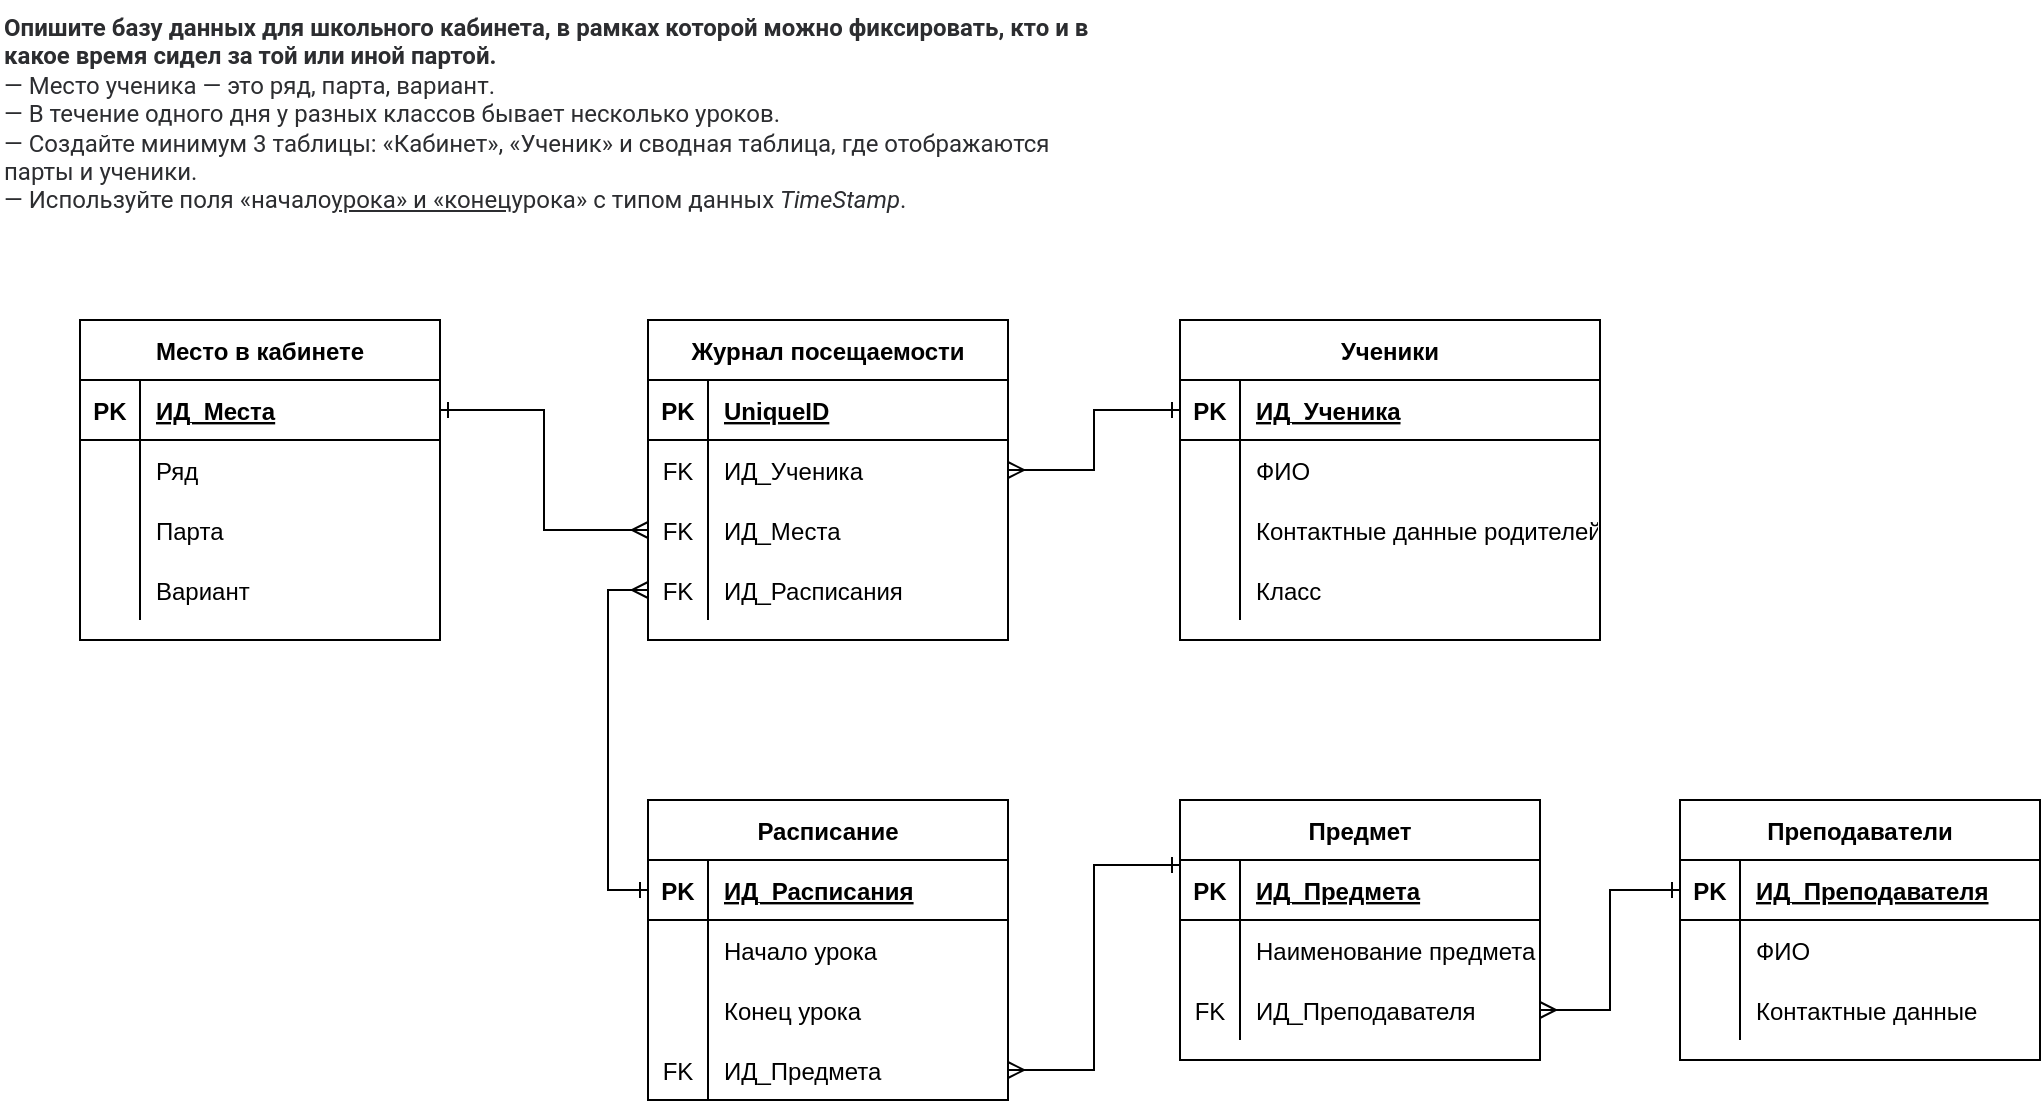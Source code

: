 <mxfile version="20.1.1" type="device"><diagram id="tl3mq_B2hTgSXuP9o2c3" name="Page-1"><mxGraphModel dx="1038" dy="575" grid="1" gridSize="10" guides="1" tooltips="1" connect="1" arrows="1" fold="1" page="1" pageScale="1" pageWidth="827" pageHeight="1169" math="0" shadow="0"><root><mxCell id="0"/><mxCell id="1" parent="0"/><mxCell id="oQSFJZgFtgHP_yMY68lJ-1" value="&lt;p style=&quot;box-sizing: border-box; margin: 0px; font-weight: 400; color: rgb(44, 45, 48); font-family: Roboto, &amp;quot;San Francisco&amp;quot;, &amp;quot;Helvetica Neue&amp;quot;, Helvetica, Arial; font-style: normal; font-variant-ligatures: normal; font-variant-caps: normal; letter-spacing: normal; orphans: 2; text-align: start; text-indent: 0px; text-transform: none; widows: 2; word-spacing: 0px; -webkit-text-stroke-width: 0px; background-color: rgb(255, 255, 255); text-decoration-thickness: initial; text-decoration-style: initial; text-decoration-color: initial;&quot;&gt;&lt;strong style=&quot;box-sizing: border-box; font-weight: 700;&quot;&gt;&lt;font style=&quot;font-size: 12px;&quot;&gt;Опишите базу данных для школьного кабинета, в рамках которой можно фиксировать, кто и в какое время сидел за той или иной партой.&lt;/font&gt;&lt;/strong&gt;&lt;/p&gt;&lt;p style=&quot;box-sizing: border-box; margin: 0px; font-weight: 400; color: rgb(44, 45, 48); font-family: Roboto, &amp;quot;San Francisco&amp;quot;, &amp;quot;Helvetica Neue&amp;quot;, Helvetica, Arial; font-style: normal; font-variant-ligatures: normal; font-variant-caps: normal; letter-spacing: normal; orphans: 2; text-align: start; text-indent: 0px; text-transform: none; widows: 2; word-spacing: 0px; -webkit-text-stroke-width: 0px; background-color: rgb(255, 255, 255); text-decoration-thickness: initial; text-decoration-style: initial; text-decoration-color: initial;&quot;&gt;&lt;font style=&quot;font-size: 12px;&quot;&gt;— Место ученика — это ряд, парта, вариант.&lt;br style=&quot;box-sizing: border-box;&quot;&gt;— В течение одного дня у разных классов бывает несколько уроков.&lt;br style=&quot;box-sizing: border-box;&quot;&gt;— Создайте минимум 3 таблицы: «Кабинет», «Ученик» и сводная таблица, где отображаются парты и ученики.&lt;br style=&quot;box-sizing: border-box;&quot;&gt;— Используйте поля «начало&lt;u style=&quot;box-sizing: border-box;&quot;&gt;урока» и «конец&lt;/u&gt;урока» с типом данных&amp;nbsp;&lt;em style=&quot;box-sizing: border-box;&quot;&gt;TimeStamp&lt;/em&gt;.&lt;/font&gt;&lt;/p&gt;" style="text;whiteSpace=wrap;html=1;" vertex="1" parent="1"><mxGeometry width="560" height="110" as="geometry"/></mxCell><mxCell id="oQSFJZgFtgHP_yMY68lJ-2" value="Место в кабинете" style="shape=table;startSize=30;container=1;collapsible=1;childLayout=tableLayout;fixedRows=1;rowLines=0;fontStyle=1;align=center;resizeLast=1;fontSize=12;" vertex="1" parent="1"><mxGeometry x="40" y="160" width="180" height="160" as="geometry"/></mxCell><mxCell id="oQSFJZgFtgHP_yMY68lJ-3" value="" style="shape=tableRow;horizontal=0;startSize=0;swimlaneHead=0;swimlaneBody=0;fillColor=none;collapsible=0;dropTarget=0;points=[[0,0.5],[1,0.5]];portConstraint=eastwest;top=0;left=0;right=0;bottom=1;fontSize=12;" vertex="1" parent="oQSFJZgFtgHP_yMY68lJ-2"><mxGeometry y="30" width="180" height="30" as="geometry"/></mxCell><mxCell id="oQSFJZgFtgHP_yMY68lJ-4" value="PK" style="shape=partialRectangle;connectable=0;fillColor=none;top=0;left=0;bottom=0;right=0;fontStyle=1;overflow=hidden;fontSize=12;" vertex="1" parent="oQSFJZgFtgHP_yMY68lJ-3"><mxGeometry width="30" height="30" as="geometry"><mxRectangle width="30" height="30" as="alternateBounds"/></mxGeometry></mxCell><mxCell id="oQSFJZgFtgHP_yMY68lJ-5" value="ИД_Места" style="shape=partialRectangle;connectable=0;fillColor=none;top=0;left=0;bottom=0;right=0;align=left;spacingLeft=6;fontStyle=5;overflow=hidden;fontSize=12;" vertex="1" parent="oQSFJZgFtgHP_yMY68lJ-3"><mxGeometry x="30" width="150" height="30" as="geometry"><mxRectangle width="150" height="30" as="alternateBounds"/></mxGeometry></mxCell><mxCell id="oQSFJZgFtgHP_yMY68lJ-6" value="" style="shape=tableRow;horizontal=0;startSize=0;swimlaneHead=0;swimlaneBody=0;fillColor=none;collapsible=0;dropTarget=0;points=[[0,0.5],[1,0.5]];portConstraint=eastwest;top=0;left=0;right=0;bottom=0;fontSize=12;" vertex="1" parent="oQSFJZgFtgHP_yMY68lJ-2"><mxGeometry y="60" width="180" height="30" as="geometry"/></mxCell><mxCell id="oQSFJZgFtgHP_yMY68lJ-7" value="" style="shape=partialRectangle;connectable=0;fillColor=none;top=0;left=0;bottom=0;right=0;editable=1;overflow=hidden;fontSize=12;" vertex="1" parent="oQSFJZgFtgHP_yMY68lJ-6"><mxGeometry width="30" height="30" as="geometry"><mxRectangle width="30" height="30" as="alternateBounds"/></mxGeometry></mxCell><mxCell id="oQSFJZgFtgHP_yMY68lJ-8" value="Ряд" style="shape=partialRectangle;connectable=0;fillColor=none;top=0;left=0;bottom=0;right=0;align=left;spacingLeft=6;overflow=hidden;fontSize=12;" vertex="1" parent="oQSFJZgFtgHP_yMY68lJ-6"><mxGeometry x="30" width="150" height="30" as="geometry"><mxRectangle width="150" height="30" as="alternateBounds"/></mxGeometry></mxCell><mxCell id="oQSFJZgFtgHP_yMY68lJ-9" value="" style="shape=tableRow;horizontal=0;startSize=0;swimlaneHead=0;swimlaneBody=0;fillColor=none;collapsible=0;dropTarget=0;points=[[0,0.5],[1,0.5]];portConstraint=eastwest;top=0;left=0;right=0;bottom=0;fontSize=12;" vertex="1" parent="oQSFJZgFtgHP_yMY68lJ-2"><mxGeometry y="90" width="180" height="30" as="geometry"/></mxCell><mxCell id="oQSFJZgFtgHP_yMY68lJ-10" value="" style="shape=partialRectangle;connectable=0;fillColor=none;top=0;left=0;bottom=0;right=0;editable=1;overflow=hidden;fontSize=12;" vertex="1" parent="oQSFJZgFtgHP_yMY68lJ-9"><mxGeometry width="30" height="30" as="geometry"><mxRectangle width="30" height="30" as="alternateBounds"/></mxGeometry></mxCell><mxCell id="oQSFJZgFtgHP_yMY68lJ-11" value="Парта" style="shape=partialRectangle;connectable=0;fillColor=none;top=0;left=0;bottom=0;right=0;align=left;spacingLeft=6;overflow=hidden;fontSize=12;" vertex="1" parent="oQSFJZgFtgHP_yMY68lJ-9"><mxGeometry x="30" width="150" height="30" as="geometry"><mxRectangle width="150" height="30" as="alternateBounds"/></mxGeometry></mxCell><mxCell id="oQSFJZgFtgHP_yMY68lJ-71" value="" style="shape=tableRow;horizontal=0;startSize=0;swimlaneHead=0;swimlaneBody=0;fillColor=none;collapsible=0;dropTarget=0;points=[[0,0.5],[1,0.5]];portConstraint=eastwest;top=0;left=0;right=0;bottom=0;fontSize=12;" vertex="1" parent="oQSFJZgFtgHP_yMY68lJ-2"><mxGeometry y="120" width="180" height="30" as="geometry"/></mxCell><mxCell id="oQSFJZgFtgHP_yMY68lJ-72" value="" style="shape=partialRectangle;connectable=0;fillColor=none;top=0;left=0;bottom=0;right=0;editable=1;overflow=hidden;fontSize=12;" vertex="1" parent="oQSFJZgFtgHP_yMY68lJ-71"><mxGeometry width="30" height="30" as="geometry"><mxRectangle width="30" height="30" as="alternateBounds"/></mxGeometry></mxCell><mxCell id="oQSFJZgFtgHP_yMY68lJ-73" value="Вариант" style="shape=partialRectangle;connectable=0;fillColor=none;top=0;left=0;bottom=0;right=0;align=left;spacingLeft=6;overflow=hidden;fontSize=12;" vertex="1" parent="oQSFJZgFtgHP_yMY68lJ-71"><mxGeometry x="30" width="150" height="30" as="geometry"><mxRectangle width="150" height="30" as="alternateBounds"/></mxGeometry></mxCell><mxCell id="oQSFJZgFtgHP_yMY68lJ-15" value="Ученики" style="shape=table;startSize=30;container=1;collapsible=1;childLayout=tableLayout;fixedRows=1;rowLines=0;fontStyle=1;align=center;resizeLast=1;fontSize=12;" vertex="1" parent="1"><mxGeometry x="590" y="160" width="210" height="160" as="geometry"/></mxCell><mxCell id="oQSFJZgFtgHP_yMY68lJ-16" value="" style="shape=tableRow;horizontal=0;startSize=0;swimlaneHead=0;swimlaneBody=0;fillColor=none;collapsible=0;dropTarget=0;points=[[0,0.5],[1,0.5]];portConstraint=eastwest;top=0;left=0;right=0;bottom=1;fontSize=12;" vertex="1" parent="oQSFJZgFtgHP_yMY68lJ-15"><mxGeometry y="30" width="210" height="30" as="geometry"/></mxCell><mxCell id="oQSFJZgFtgHP_yMY68lJ-17" value="PK" style="shape=partialRectangle;connectable=0;fillColor=none;top=0;left=0;bottom=0;right=0;fontStyle=1;overflow=hidden;fontSize=12;" vertex="1" parent="oQSFJZgFtgHP_yMY68lJ-16"><mxGeometry width="30" height="30" as="geometry"><mxRectangle width="30" height="30" as="alternateBounds"/></mxGeometry></mxCell><mxCell id="oQSFJZgFtgHP_yMY68lJ-18" value="ИД_Ученика" style="shape=partialRectangle;connectable=0;fillColor=none;top=0;left=0;bottom=0;right=0;align=left;spacingLeft=6;fontStyle=5;overflow=hidden;fontSize=12;" vertex="1" parent="oQSFJZgFtgHP_yMY68lJ-16"><mxGeometry x="30" width="180" height="30" as="geometry"><mxRectangle width="180" height="30" as="alternateBounds"/></mxGeometry></mxCell><mxCell id="oQSFJZgFtgHP_yMY68lJ-19" value="" style="shape=tableRow;horizontal=0;startSize=0;swimlaneHead=0;swimlaneBody=0;fillColor=none;collapsible=0;dropTarget=0;points=[[0,0.5],[1,0.5]];portConstraint=eastwest;top=0;left=0;right=0;bottom=0;fontSize=12;" vertex="1" parent="oQSFJZgFtgHP_yMY68lJ-15"><mxGeometry y="60" width="210" height="30" as="geometry"/></mxCell><mxCell id="oQSFJZgFtgHP_yMY68lJ-20" value="" style="shape=partialRectangle;connectable=0;fillColor=none;top=0;left=0;bottom=0;right=0;editable=1;overflow=hidden;fontSize=12;" vertex="1" parent="oQSFJZgFtgHP_yMY68lJ-19"><mxGeometry width="30" height="30" as="geometry"><mxRectangle width="30" height="30" as="alternateBounds"/></mxGeometry></mxCell><mxCell id="oQSFJZgFtgHP_yMY68lJ-21" value="ФИО" style="shape=partialRectangle;connectable=0;fillColor=none;top=0;left=0;bottom=0;right=0;align=left;spacingLeft=6;overflow=hidden;fontSize=12;" vertex="1" parent="oQSFJZgFtgHP_yMY68lJ-19"><mxGeometry x="30" width="180" height="30" as="geometry"><mxRectangle width="180" height="30" as="alternateBounds"/></mxGeometry></mxCell><mxCell id="oQSFJZgFtgHP_yMY68lJ-22" value="" style="shape=tableRow;horizontal=0;startSize=0;swimlaneHead=0;swimlaneBody=0;fillColor=none;collapsible=0;dropTarget=0;points=[[0,0.5],[1,0.5]];portConstraint=eastwest;top=0;left=0;right=0;bottom=0;fontSize=12;" vertex="1" parent="oQSFJZgFtgHP_yMY68lJ-15"><mxGeometry y="90" width="210" height="30" as="geometry"/></mxCell><mxCell id="oQSFJZgFtgHP_yMY68lJ-23" value="" style="shape=partialRectangle;connectable=0;fillColor=none;top=0;left=0;bottom=0;right=0;editable=1;overflow=hidden;fontSize=12;" vertex="1" parent="oQSFJZgFtgHP_yMY68lJ-22"><mxGeometry width="30" height="30" as="geometry"><mxRectangle width="30" height="30" as="alternateBounds"/></mxGeometry></mxCell><mxCell id="oQSFJZgFtgHP_yMY68lJ-24" value="Контактные данные родителей" style="shape=partialRectangle;connectable=0;fillColor=none;top=0;left=0;bottom=0;right=0;align=left;spacingLeft=6;overflow=hidden;fontSize=12;" vertex="1" parent="oQSFJZgFtgHP_yMY68lJ-22"><mxGeometry x="30" width="180" height="30" as="geometry"><mxRectangle width="180" height="30" as="alternateBounds"/></mxGeometry></mxCell><mxCell id="oQSFJZgFtgHP_yMY68lJ-55" value="" style="shape=tableRow;horizontal=0;startSize=0;swimlaneHead=0;swimlaneBody=0;fillColor=none;collapsible=0;dropTarget=0;points=[[0,0.5],[1,0.5]];portConstraint=eastwest;top=0;left=0;right=0;bottom=0;fontSize=12;" vertex="1" parent="oQSFJZgFtgHP_yMY68lJ-15"><mxGeometry y="120" width="210" height="30" as="geometry"/></mxCell><mxCell id="oQSFJZgFtgHP_yMY68lJ-56" value="" style="shape=partialRectangle;connectable=0;fillColor=none;top=0;left=0;bottom=0;right=0;editable=1;overflow=hidden;fontSize=12;" vertex="1" parent="oQSFJZgFtgHP_yMY68lJ-55"><mxGeometry width="30" height="30" as="geometry"><mxRectangle width="30" height="30" as="alternateBounds"/></mxGeometry></mxCell><mxCell id="oQSFJZgFtgHP_yMY68lJ-57" value="Класс" style="shape=partialRectangle;connectable=0;fillColor=none;top=0;left=0;bottom=0;right=0;align=left;spacingLeft=6;overflow=hidden;fontSize=12;" vertex="1" parent="oQSFJZgFtgHP_yMY68lJ-55"><mxGeometry x="30" width="180" height="30" as="geometry"><mxRectangle width="180" height="30" as="alternateBounds"/></mxGeometry></mxCell><mxCell id="oQSFJZgFtgHP_yMY68lJ-28" value="Журнал посещаемости" style="shape=table;startSize=30;container=1;collapsible=1;childLayout=tableLayout;fixedRows=1;rowLines=0;fontStyle=1;align=center;resizeLast=1;fontSize=12;" vertex="1" parent="1"><mxGeometry x="324" y="160" width="180" height="160" as="geometry"/></mxCell><mxCell id="oQSFJZgFtgHP_yMY68lJ-29" value="" style="shape=tableRow;horizontal=0;startSize=0;swimlaneHead=0;swimlaneBody=0;fillColor=none;collapsible=0;dropTarget=0;points=[[0,0.5],[1,0.5]];portConstraint=eastwest;top=0;left=0;right=0;bottom=1;fontSize=12;" vertex="1" parent="oQSFJZgFtgHP_yMY68lJ-28"><mxGeometry y="30" width="180" height="30" as="geometry"/></mxCell><mxCell id="oQSFJZgFtgHP_yMY68lJ-30" value="PK" style="shape=partialRectangle;connectable=0;fillColor=none;top=0;left=0;bottom=0;right=0;fontStyle=1;overflow=hidden;fontSize=12;" vertex="1" parent="oQSFJZgFtgHP_yMY68lJ-29"><mxGeometry width="30" height="30" as="geometry"><mxRectangle width="30" height="30" as="alternateBounds"/></mxGeometry></mxCell><mxCell id="oQSFJZgFtgHP_yMY68lJ-31" value="UniqueID" style="shape=partialRectangle;connectable=0;fillColor=none;top=0;left=0;bottom=0;right=0;align=left;spacingLeft=6;fontStyle=5;overflow=hidden;fontSize=12;" vertex="1" parent="oQSFJZgFtgHP_yMY68lJ-29"><mxGeometry x="30" width="150" height="30" as="geometry"><mxRectangle width="150" height="30" as="alternateBounds"/></mxGeometry></mxCell><mxCell id="oQSFJZgFtgHP_yMY68lJ-32" value="" style="shape=tableRow;horizontal=0;startSize=0;swimlaneHead=0;swimlaneBody=0;fillColor=none;collapsible=0;dropTarget=0;points=[[0,0.5],[1,0.5]];portConstraint=eastwest;top=0;left=0;right=0;bottom=0;fontSize=12;" vertex="1" parent="oQSFJZgFtgHP_yMY68lJ-28"><mxGeometry y="60" width="180" height="30" as="geometry"/></mxCell><mxCell id="oQSFJZgFtgHP_yMY68lJ-33" value="FK" style="shape=partialRectangle;connectable=0;fillColor=none;top=0;left=0;bottom=0;right=0;editable=1;overflow=hidden;fontSize=12;" vertex="1" parent="oQSFJZgFtgHP_yMY68lJ-32"><mxGeometry width="30" height="30" as="geometry"><mxRectangle width="30" height="30" as="alternateBounds"/></mxGeometry></mxCell><mxCell id="oQSFJZgFtgHP_yMY68lJ-34" value="ИД_Ученика" style="shape=partialRectangle;connectable=0;fillColor=none;top=0;left=0;bottom=0;right=0;align=left;spacingLeft=6;overflow=hidden;fontSize=12;" vertex="1" parent="oQSFJZgFtgHP_yMY68lJ-32"><mxGeometry x="30" width="150" height="30" as="geometry"><mxRectangle width="150" height="30" as="alternateBounds"/></mxGeometry></mxCell><mxCell id="oQSFJZgFtgHP_yMY68lJ-35" value="" style="shape=tableRow;horizontal=0;startSize=0;swimlaneHead=0;swimlaneBody=0;fillColor=none;collapsible=0;dropTarget=0;points=[[0,0.5],[1,0.5]];portConstraint=eastwest;top=0;left=0;right=0;bottom=0;fontSize=12;" vertex="1" parent="oQSFJZgFtgHP_yMY68lJ-28"><mxGeometry y="90" width="180" height="30" as="geometry"/></mxCell><mxCell id="oQSFJZgFtgHP_yMY68lJ-36" value="FK" style="shape=partialRectangle;connectable=0;fillColor=none;top=0;left=0;bottom=0;right=0;editable=1;overflow=hidden;fontSize=12;" vertex="1" parent="oQSFJZgFtgHP_yMY68lJ-35"><mxGeometry width="30" height="30" as="geometry"><mxRectangle width="30" height="30" as="alternateBounds"/></mxGeometry></mxCell><mxCell id="oQSFJZgFtgHP_yMY68lJ-37" value="ИД_Места" style="shape=partialRectangle;connectable=0;fillColor=none;top=0;left=0;bottom=0;right=0;align=left;spacingLeft=6;overflow=hidden;fontSize=12;" vertex="1" parent="oQSFJZgFtgHP_yMY68lJ-35"><mxGeometry x="30" width="150" height="30" as="geometry"><mxRectangle width="150" height="30" as="alternateBounds"/></mxGeometry></mxCell><mxCell id="oQSFJZgFtgHP_yMY68lJ-38" value="" style="shape=tableRow;horizontal=0;startSize=0;swimlaneHead=0;swimlaneBody=0;fillColor=none;collapsible=0;dropTarget=0;points=[[0,0.5],[1,0.5]];portConstraint=eastwest;top=0;left=0;right=0;bottom=0;fontSize=12;" vertex="1" parent="oQSFJZgFtgHP_yMY68lJ-28"><mxGeometry y="120" width="180" height="30" as="geometry"/></mxCell><mxCell id="oQSFJZgFtgHP_yMY68lJ-39" value="FK" style="shape=partialRectangle;connectable=0;fillColor=none;top=0;left=0;bottom=0;right=0;editable=1;overflow=hidden;fontSize=12;" vertex="1" parent="oQSFJZgFtgHP_yMY68lJ-38"><mxGeometry width="30" height="30" as="geometry"><mxRectangle width="30" height="30" as="alternateBounds"/></mxGeometry></mxCell><mxCell id="oQSFJZgFtgHP_yMY68lJ-40" value="ИД_Расписания" style="shape=partialRectangle;connectable=0;fillColor=none;top=0;left=0;bottom=0;right=0;align=left;spacingLeft=6;overflow=hidden;fontSize=12;" vertex="1" parent="oQSFJZgFtgHP_yMY68lJ-38"><mxGeometry x="30" width="150" height="30" as="geometry"><mxRectangle width="150" height="30" as="alternateBounds"/></mxGeometry></mxCell><mxCell id="oQSFJZgFtgHP_yMY68lJ-97" style="edgeStyle=orthogonalEdgeStyle;rounded=0;orthogonalLoop=1;jettySize=auto;html=1;exitX=0;exitY=0.25;exitDx=0;exitDy=0;entryX=1;entryY=0.5;entryDx=0;entryDy=0;fontSize=12;startArrow=ERone;startFill=0;endArrow=ERmany;endFill=0;" edge="1" parent="1" source="oQSFJZgFtgHP_yMY68lJ-58" target="oQSFJZgFtgHP_yMY68lJ-94"><mxGeometry relative="1" as="geometry"/></mxCell><mxCell id="oQSFJZgFtgHP_yMY68lJ-58" value="Предмет" style="shape=table;startSize=30;container=1;collapsible=1;childLayout=tableLayout;fixedRows=1;rowLines=0;fontStyle=1;align=center;resizeLast=1;fontSize=12;" vertex="1" parent="1"><mxGeometry x="590" y="400" width="180" height="130" as="geometry"/></mxCell><mxCell id="oQSFJZgFtgHP_yMY68lJ-59" value="" style="shape=tableRow;horizontal=0;startSize=0;swimlaneHead=0;swimlaneBody=0;fillColor=none;collapsible=0;dropTarget=0;points=[[0,0.5],[1,0.5]];portConstraint=eastwest;top=0;left=0;right=0;bottom=1;fontSize=12;" vertex="1" parent="oQSFJZgFtgHP_yMY68lJ-58"><mxGeometry y="30" width="180" height="30" as="geometry"/></mxCell><mxCell id="oQSFJZgFtgHP_yMY68lJ-60" value="PK" style="shape=partialRectangle;connectable=0;fillColor=none;top=0;left=0;bottom=0;right=0;fontStyle=1;overflow=hidden;fontSize=12;" vertex="1" parent="oQSFJZgFtgHP_yMY68lJ-59"><mxGeometry width="30" height="30" as="geometry"><mxRectangle width="30" height="30" as="alternateBounds"/></mxGeometry></mxCell><mxCell id="oQSFJZgFtgHP_yMY68lJ-61" value="ИД_Предмета" style="shape=partialRectangle;connectable=0;fillColor=none;top=0;left=0;bottom=0;right=0;align=left;spacingLeft=6;fontStyle=5;overflow=hidden;fontSize=12;" vertex="1" parent="oQSFJZgFtgHP_yMY68lJ-59"><mxGeometry x="30" width="150" height="30" as="geometry"><mxRectangle width="150" height="30" as="alternateBounds"/></mxGeometry></mxCell><mxCell id="oQSFJZgFtgHP_yMY68lJ-62" value="" style="shape=tableRow;horizontal=0;startSize=0;swimlaneHead=0;swimlaneBody=0;fillColor=none;collapsible=0;dropTarget=0;points=[[0,0.5],[1,0.5]];portConstraint=eastwest;top=0;left=0;right=0;bottom=0;fontSize=12;" vertex="1" parent="oQSFJZgFtgHP_yMY68lJ-58"><mxGeometry y="60" width="180" height="30" as="geometry"/></mxCell><mxCell id="oQSFJZgFtgHP_yMY68lJ-63" value="" style="shape=partialRectangle;connectable=0;fillColor=none;top=0;left=0;bottom=0;right=0;editable=1;overflow=hidden;fontSize=12;" vertex="1" parent="oQSFJZgFtgHP_yMY68lJ-62"><mxGeometry width="30" height="30" as="geometry"><mxRectangle width="30" height="30" as="alternateBounds"/></mxGeometry></mxCell><mxCell id="oQSFJZgFtgHP_yMY68lJ-64" value="Наименование предмета" style="shape=partialRectangle;connectable=0;fillColor=none;top=0;left=0;bottom=0;right=0;align=left;spacingLeft=6;overflow=hidden;fontSize=12;" vertex="1" parent="oQSFJZgFtgHP_yMY68lJ-62"><mxGeometry x="30" width="150" height="30" as="geometry"><mxRectangle width="150" height="30" as="alternateBounds"/></mxGeometry></mxCell><mxCell id="oQSFJZgFtgHP_yMY68lJ-98" value="" style="shape=tableRow;horizontal=0;startSize=0;swimlaneHead=0;swimlaneBody=0;fillColor=none;collapsible=0;dropTarget=0;points=[[0,0.5],[1,0.5]];portConstraint=eastwest;top=0;left=0;right=0;bottom=0;fontSize=12;" vertex="1" parent="oQSFJZgFtgHP_yMY68lJ-58"><mxGeometry y="90" width="180" height="30" as="geometry"/></mxCell><mxCell id="oQSFJZgFtgHP_yMY68lJ-99" value="FK" style="shape=partialRectangle;connectable=0;fillColor=none;top=0;left=0;bottom=0;right=0;fontStyle=0;overflow=hidden;fontSize=12;" vertex="1" parent="oQSFJZgFtgHP_yMY68lJ-98"><mxGeometry width="30" height="30" as="geometry"><mxRectangle width="30" height="30" as="alternateBounds"/></mxGeometry></mxCell><mxCell id="oQSFJZgFtgHP_yMY68lJ-100" value="ИД_Преподавателя" style="shape=partialRectangle;connectable=0;fillColor=none;top=0;left=0;bottom=0;right=0;align=left;spacingLeft=6;fontStyle=0;overflow=hidden;fontSize=12;" vertex="1" parent="oQSFJZgFtgHP_yMY68lJ-98"><mxGeometry x="30" width="150" height="30" as="geometry"><mxRectangle width="150" height="30" as="alternateBounds"/></mxGeometry></mxCell><mxCell id="oQSFJZgFtgHP_yMY68lJ-77" style="edgeStyle=orthogonalEdgeStyle;rounded=0;orthogonalLoop=1;jettySize=auto;html=1;exitX=0;exitY=0.5;exitDx=0;exitDy=0;entryX=1;entryY=0.5;entryDx=0;entryDy=0;fontSize=12;startArrow=ERone;startFill=0;endArrow=ERmany;endFill=0;" edge="1" parent="1" source="oQSFJZgFtgHP_yMY68lJ-16" target="oQSFJZgFtgHP_yMY68lJ-32"><mxGeometry relative="1" as="geometry"/></mxCell><mxCell id="oQSFJZgFtgHP_yMY68lJ-78" style="edgeStyle=orthogonalEdgeStyle;rounded=0;orthogonalLoop=1;jettySize=auto;html=1;exitX=1;exitY=0.5;exitDx=0;exitDy=0;entryX=0;entryY=0.5;entryDx=0;entryDy=0;fontSize=12;startArrow=ERone;startFill=0;endArrow=ERmany;endFill=0;" edge="1" parent="1" source="oQSFJZgFtgHP_yMY68lJ-3" target="oQSFJZgFtgHP_yMY68lJ-35"><mxGeometry relative="1" as="geometry"/></mxCell><mxCell id="oQSFJZgFtgHP_yMY68lJ-79" value="Расписание" style="shape=table;startSize=30;container=1;collapsible=1;childLayout=tableLayout;fixedRows=1;rowLines=0;fontStyle=1;align=center;resizeLast=1;fontSize=12;" vertex="1" parent="1"><mxGeometry x="324" y="400" width="180" height="150" as="geometry"/></mxCell><mxCell id="oQSFJZgFtgHP_yMY68lJ-80" value="" style="shape=tableRow;horizontal=0;startSize=0;swimlaneHead=0;swimlaneBody=0;fillColor=none;collapsible=0;dropTarget=0;points=[[0,0.5],[1,0.5]];portConstraint=eastwest;top=0;left=0;right=0;bottom=1;fontSize=12;" vertex="1" parent="oQSFJZgFtgHP_yMY68lJ-79"><mxGeometry y="30" width="180" height="30" as="geometry"/></mxCell><mxCell id="oQSFJZgFtgHP_yMY68lJ-81" value="PK" style="shape=partialRectangle;connectable=0;fillColor=none;top=0;left=0;bottom=0;right=0;fontStyle=1;overflow=hidden;fontSize=12;" vertex="1" parent="oQSFJZgFtgHP_yMY68lJ-80"><mxGeometry width="30" height="30" as="geometry"><mxRectangle width="30" height="30" as="alternateBounds"/></mxGeometry></mxCell><mxCell id="oQSFJZgFtgHP_yMY68lJ-82" value="ИД_Расписания" style="shape=partialRectangle;connectable=0;fillColor=none;top=0;left=0;bottom=0;right=0;align=left;spacingLeft=6;fontStyle=5;overflow=hidden;fontSize=12;" vertex="1" parent="oQSFJZgFtgHP_yMY68lJ-80"><mxGeometry x="30" width="150" height="30" as="geometry"><mxRectangle width="150" height="30" as="alternateBounds"/></mxGeometry></mxCell><mxCell id="oQSFJZgFtgHP_yMY68lJ-83" value="" style="shape=tableRow;horizontal=0;startSize=0;swimlaneHead=0;swimlaneBody=0;fillColor=none;collapsible=0;dropTarget=0;points=[[0,0.5],[1,0.5]];portConstraint=eastwest;top=0;left=0;right=0;bottom=0;fontSize=12;" vertex="1" parent="oQSFJZgFtgHP_yMY68lJ-79"><mxGeometry y="60" width="180" height="30" as="geometry"/></mxCell><mxCell id="oQSFJZgFtgHP_yMY68lJ-84" value="" style="shape=partialRectangle;connectable=0;fillColor=none;top=0;left=0;bottom=0;right=0;editable=1;overflow=hidden;fontSize=12;" vertex="1" parent="oQSFJZgFtgHP_yMY68lJ-83"><mxGeometry width="30" height="30" as="geometry"><mxRectangle width="30" height="30" as="alternateBounds"/></mxGeometry></mxCell><mxCell id="oQSFJZgFtgHP_yMY68lJ-85" value="Начало урока" style="shape=partialRectangle;connectable=0;fillColor=none;top=0;left=0;bottom=0;right=0;align=left;spacingLeft=6;overflow=hidden;fontSize=12;" vertex="1" parent="oQSFJZgFtgHP_yMY68lJ-83"><mxGeometry x="30" width="150" height="30" as="geometry"><mxRectangle width="150" height="30" as="alternateBounds"/></mxGeometry></mxCell><mxCell id="oQSFJZgFtgHP_yMY68lJ-86" value="" style="shape=tableRow;horizontal=0;startSize=0;swimlaneHead=0;swimlaneBody=0;fillColor=none;collapsible=0;dropTarget=0;points=[[0,0.5],[1,0.5]];portConstraint=eastwest;top=0;left=0;right=0;bottom=0;fontSize=12;" vertex="1" parent="oQSFJZgFtgHP_yMY68lJ-79"><mxGeometry y="90" width="180" height="30" as="geometry"/></mxCell><mxCell id="oQSFJZgFtgHP_yMY68lJ-87" value="" style="shape=partialRectangle;connectable=0;fillColor=none;top=0;left=0;bottom=0;right=0;editable=1;overflow=hidden;fontSize=12;" vertex="1" parent="oQSFJZgFtgHP_yMY68lJ-86"><mxGeometry width="30" height="30" as="geometry"><mxRectangle width="30" height="30" as="alternateBounds"/></mxGeometry></mxCell><mxCell id="oQSFJZgFtgHP_yMY68lJ-88" value="Конец урока" style="shape=partialRectangle;connectable=0;fillColor=none;top=0;left=0;bottom=0;right=0;align=left;spacingLeft=6;overflow=hidden;fontSize=12;" vertex="1" parent="oQSFJZgFtgHP_yMY68lJ-86"><mxGeometry x="30" width="150" height="30" as="geometry"><mxRectangle width="150" height="30" as="alternateBounds"/></mxGeometry></mxCell><mxCell id="oQSFJZgFtgHP_yMY68lJ-94" value="" style="shape=tableRow;horizontal=0;startSize=0;swimlaneHead=0;swimlaneBody=0;fillColor=none;collapsible=0;dropTarget=0;points=[[0,0.5],[1,0.5]];portConstraint=eastwest;top=0;left=0;right=0;bottom=0;fontSize=12;" vertex="1" parent="oQSFJZgFtgHP_yMY68lJ-79"><mxGeometry y="120" width="180" height="30" as="geometry"/></mxCell><mxCell id="oQSFJZgFtgHP_yMY68lJ-95" value="FK" style="shape=partialRectangle;connectable=0;fillColor=none;top=0;left=0;bottom=0;right=0;fontStyle=0;overflow=hidden;fontSize=12;" vertex="1" parent="oQSFJZgFtgHP_yMY68lJ-94"><mxGeometry width="30" height="30" as="geometry"><mxRectangle width="30" height="30" as="alternateBounds"/></mxGeometry></mxCell><mxCell id="oQSFJZgFtgHP_yMY68lJ-96" value="ИД_Предмета" style="shape=partialRectangle;connectable=0;fillColor=none;top=0;left=0;bottom=0;right=0;align=left;spacingLeft=6;fontStyle=0;overflow=hidden;fontSize=12;" vertex="1" parent="oQSFJZgFtgHP_yMY68lJ-94"><mxGeometry x="30" width="150" height="30" as="geometry"><mxRectangle width="150" height="30" as="alternateBounds"/></mxGeometry></mxCell><mxCell id="oQSFJZgFtgHP_yMY68lJ-92" style="edgeStyle=orthogonalEdgeStyle;rounded=0;orthogonalLoop=1;jettySize=auto;html=1;exitX=0;exitY=0.5;exitDx=0;exitDy=0;entryX=0;entryY=0.5;entryDx=0;entryDy=0;fontSize=12;startArrow=ERone;startFill=0;endArrow=ERmany;endFill=0;" edge="1" parent="1" source="oQSFJZgFtgHP_yMY68lJ-80" target="oQSFJZgFtgHP_yMY68lJ-38"><mxGeometry relative="1" as="geometry"/></mxCell><mxCell id="oQSFJZgFtgHP_yMY68lJ-101" value="Преподаватели" style="shape=table;startSize=30;container=1;collapsible=1;childLayout=tableLayout;fixedRows=1;rowLines=0;fontStyle=1;align=center;resizeLast=1;fontSize=12;" vertex="1" parent="1"><mxGeometry x="840" y="400" width="180" height="130" as="geometry"/></mxCell><mxCell id="oQSFJZgFtgHP_yMY68lJ-102" value="" style="shape=tableRow;horizontal=0;startSize=0;swimlaneHead=0;swimlaneBody=0;fillColor=none;collapsible=0;dropTarget=0;points=[[0,0.5],[1,0.5]];portConstraint=eastwest;top=0;left=0;right=0;bottom=1;fontSize=12;" vertex="1" parent="oQSFJZgFtgHP_yMY68lJ-101"><mxGeometry y="30" width="180" height="30" as="geometry"/></mxCell><mxCell id="oQSFJZgFtgHP_yMY68lJ-103" value="PK" style="shape=partialRectangle;connectable=0;fillColor=none;top=0;left=0;bottom=0;right=0;fontStyle=1;overflow=hidden;fontSize=12;" vertex="1" parent="oQSFJZgFtgHP_yMY68lJ-102"><mxGeometry width="30" height="30" as="geometry"><mxRectangle width="30" height="30" as="alternateBounds"/></mxGeometry></mxCell><mxCell id="oQSFJZgFtgHP_yMY68lJ-104" value="ИД_Преподавателя" style="shape=partialRectangle;connectable=0;fillColor=none;top=0;left=0;bottom=0;right=0;align=left;spacingLeft=6;fontStyle=5;overflow=hidden;fontSize=12;" vertex="1" parent="oQSFJZgFtgHP_yMY68lJ-102"><mxGeometry x="30" width="150" height="30" as="geometry"><mxRectangle width="150" height="30" as="alternateBounds"/></mxGeometry></mxCell><mxCell id="oQSFJZgFtgHP_yMY68lJ-105" value="" style="shape=tableRow;horizontal=0;startSize=0;swimlaneHead=0;swimlaneBody=0;fillColor=none;collapsible=0;dropTarget=0;points=[[0,0.5],[1,0.5]];portConstraint=eastwest;top=0;left=0;right=0;bottom=0;fontSize=12;" vertex="1" parent="oQSFJZgFtgHP_yMY68lJ-101"><mxGeometry y="60" width="180" height="30" as="geometry"/></mxCell><mxCell id="oQSFJZgFtgHP_yMY68lJ-106" value="" style="shape=partialRectangle;connectable=0;fillColor=none;top=0;left=0;bottom=0;right=0;editable=1;overflow=hidden;fontSize=12;" vertex="1" parent="oQSFJZgFtgHP_yMY68lJ-105"><mxGeometry width="30" height="30" as="geometry"><mxRectangle width="30" height="30" as="alternateBounds"/></mxGeometry></mxCell><mxCell id="oQSFJZgFtgHP_yMY68lJ-107" value="ФИО" style="shape=partialRectangle;connectable=0;fillColor=none;top=0;left=0;bottom=0;right=0;align=left;spacingLeft=6;overflow=hidden;fontSize=12;" vertex="1" parent="oQSFJZgFtgHP_yMY68lJ-105"><mxGeometry x="30" width="150" height="30" as="geometry"><mxRectangle width="150" height="30" as="alternateBounds"/></mxGeometry></mxCell><mxCell id="oQSFJZgFtgHP_yMY68lJ-108" value="" style="shape=tableRow;horizontal=0;startSize=0;swimlaneHead=0;swimlaneBody=0;fillColor=none;collapsible=0;dropTarget=0;points=[[0,0.5],[1,0.5]];portConstraint=eastwest;top=0;left=0;right=0;bottom=0;fontSize=12;" vertex="1" parent="oQSFJZgFtgHP_yMY68lJ-101"><mxGeometry y="90" width="180" height="30" as="geometry"/></mxCell><mxCell id="oQSFJZgFtgHP_yMY68lJ-109" value="" style="shape=partialRectangle;connectable=0;fillColor=none;top=0;left=0;bottom=0;right=0;editable=1;overflow=hidden;fontSize=12;" vertex="1" parent="oQSFJZgFtgHP_yMY68lJ-108"><mxGeometry width="30" height="30" as="geometry"><mxRectangle width="30" height="30" as="alternateBounds"/></mxGeometry></mxCell><mxCell id="oQSFJZgFtgHP_yMY68lJ-110" value="Контактные данные" style="shape=partialRectangle;connectable=0;fillColor=none;top=0;left=0;bottom=0;right=0;align=left;spacingLeft=6;overflow=hidden;fontSize=12;" vertex="1" parent="oQSFJZgFtgHP_yMY68lJ-108"><mxGeometry x="30" width="150" height="30" as="geometry"><mxRectangle width="150" height="30" as="alternateBounds"/></mxGeometry></mxCell><mxCell id="oQSFJZgFtgHP_yMY68lJ-114" style="edgeStyle=orthogonalEdgeStyle;rounded=0;orthogonalLoop=1;jettySize=auto;html=1;exitX=0;exitY=0.5;exitDx=0;exitDy=0;entryX=1;entryY=0.5;entryDx=0;entryDy=0;fontSize=12;startArrow=ERone;startFill=0;endArrow=ERmany;endFill=0;" edge="1" parent="1" source="oQSFJZgFtgHP_yMY68lJ-102" target="oQSFJZgFtgHP_yMY68lJ-98"><mxGeometry relative="1" as="geometry"/></mxCell></root></mxGraphModel></diagram></mxfile>